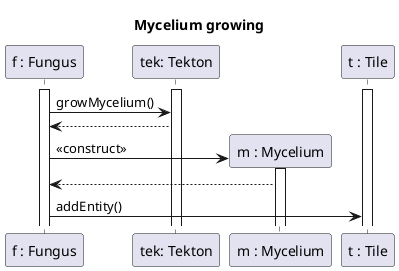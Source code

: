 @startuml Mycelium growth

title Mycelium growing

participant "f : Fungus" as F
participant "tek: Tekton" as Tek
participant "m : Mycelium" as M
participant "t : Tile" as T

activate F
activate T
activate Tek


F->Tek : growMycelium()
Tek --> F
F -> M ** : <<construct>>
activate M
M --> F
F -> T : addEntity()

@enduml